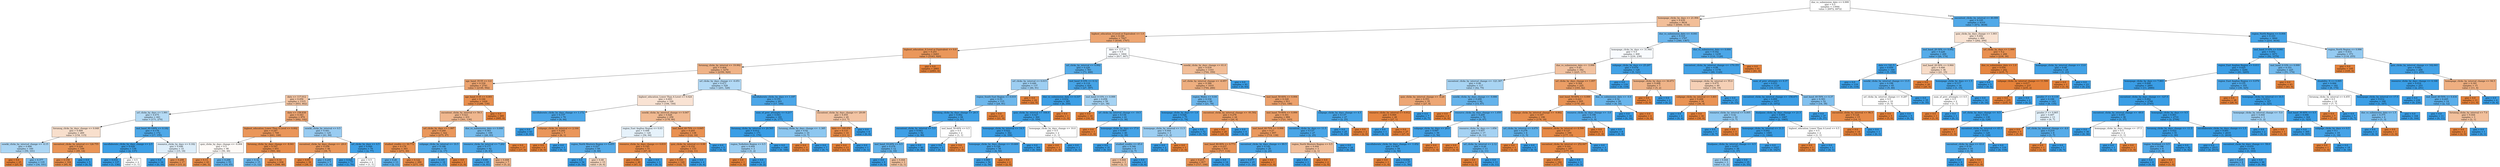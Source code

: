 digraph Tree {
node [shape=box, style="filled", color="black"] ;
0 [label="due_vs_submission_date <= 0.999\ngini = 0.5\nsamples = 13944\nvalue = [6972, 6972]", fillcolor="#e5813900"] ;
1 [label="homepage_clicks_by_days <= 21.994\ngini = 0.439\nsamples = 9634\nvalue = [6500, 3134]", fillcolor="#e5813984"] ;
0 -> 1 [labeldistance=2.5, labelangle=45, headlabel="True"] ;
2 [label="highest_education_A Level or Equivalent <= 1.0\ngini = 0.346\nsamples = 7927\nvalue = [6160, 1767]", fillcolor="#e58139b6"] ;
1 -> 2 ;
3 [label="highest_education_A Level or Equivalent <= 0.0\ngini = 0.251\nsamples = 6263\nvalue = [5343, 920]", fillcolor="#e58139d3"] ;
2 -> 3 ;
4 [label="forumng_clicks_by_interval <= 19.992\ngini = 0.404\nsamples = 3270\nvalue = [2350, 920]", fillcolor="#e581399b"] ;
3 -> 4 ;
5 [label="age_band_35-55 <= 0.0\ngini = 0.339\nsamples = 2741\nvalue = [2149, 592]", fillcolor="#e58139b9"] ;
4 -> 5 ;
6 [label="date <= 117.012\ngini = 0.456\nsamples = 1315\nvalue = [853, 462]", fillcolor="#e5813975"] ;
5 -> 6 ;
7 [label="url_clicks_by_days <= 1.991\ngini = 0.475\nsamples = 441\nvalue = [171, 270]", fillcolor="#399de55e"] ;
6 -> 7 ;
8 [label="forumng_clicks_by_days_change <= 0.048\ngini = 0.489\nsamples = 269\nvalue = [154, 115]", fillcolor="#e5813941"] ;
7 -> 8 ;
9 [label="ouwiki_clicks_by_interval_change <= -0.15\ngini = 0.466\nsamples = 160\nvalue = [59, 101]", fillcolor="#399de56a"] ;
8 -> 9 ;
10 [label="gini = 0.0\nsamples = 25\nvalue = [25, 0]", fillcolor="#e58139ff"] ;
9 -> 10 ;
11 [label="gini = 0.377\nsamples = 135\nvalue = [34, 101]", fillcolor="#399de5a9"] ;
9 -> 11 ;
12 [label="oucontent_clicks_by_interval <= 126.755\ngini = 0.224\nsamples = 109\nvalue = [95, 14]", fillcolor="#e58139d9"] ;
8 -> 12 ;
13 [label="gini = 0.158\nsamples = 104\nvalue = [95, 9]", fillcolor="#e58139e7"] ;
12 -> 13 ;
14 [label="gini = 0.0\nsamples = 5\nvalue = [0, 5]", fillcolor="#399de5ff"] ;
12 -> 14 ;
15 [label="imd_band_90-100% <= 0.182\ngini = 0.178\nsamples = 172\nvalue = [17, 155]", fillcolor="#399de5e3"] ;
7 -> 15 ;
16 [label="oucollaborate_clicks_by_days_change <= 2.5\ngini = 0.028\nsamples = 139\nvalue = [2, 137]", fillcolor="#399de5fb"] ;
15 -> 16 ;
17 [label="gini = 0.014\nsamples = 137\nvalue = [1, 136]", fillcolor="#399de5fd"] ;
16 -> 17 ;
18 [label="gini = 0.5\nsamples = 2\nvalue = [1, 1]", fillcolor="#e5813900"] ;
16 -> 18 ;
19 [label="resource_clicks_by_days <= 0.182\ngini = 0.496\nsamples = 33\nvalue = [15, 18]", fillcolor="#399de52a"] ;
15 -> 19 ;
20 [label="gini = 0.0\nsamples = 16\nvalue = [0, 16]", fillcolor="#399de5ff"] ;
19 -> 20 ;
21 [label="gini = 0.208\nsamples = 17\nvalue = [15, 2]", fillcolor="#e58139dd"] ;
19 -> 21 ;
22 [label="date <= 158.838\ngini = 0.343\nsamples = 874\nvalue = [682, 192]", fillcolor="#e58139b7"] ;
6 -> 22 ;
23 [label="highest_education_Lower Than A Level <= 0.002\ngini = 0.247\nsamples = 749\nvalue = [641, 108]", fillcolor="#e58139d4"] ;
22 -> 23 ;
24 [label="quiz_clicks_by_days_change <= -0.004\ngini = 0.5\nsamples = 98\nvalue = [50, 48]", fillcolor="#e581390a"] ;
23 -> 24 ;
25 [label="gini = 0.13\nsamples = 43\nvalue = [40, 3]", fillcolor="#e58139ec"] ;
24 -> 25 ;
26 [label="gini = 0.298\nsamples = 55\nvalue = [10, 45]", fillcolor="#399de5c6"] ;
24 -> 26 ;
27 [label="forumng_clicks_by_days_change <= -8.941\ngini = 0.167\nsamples = 651\nvalue = [591, 60]", fillcolor="#e58139e5"] ;
23 -> 27 ;
28 [label="gini = 0.32\nsamples = 15\nvalue = [3, 12]", fillcolor="#399de5bf"] ;
27 -> 28 ;
29 [label="gini = 0.14\nsamples = 636\nvalue = [588, 48]", fillcolor="#e58139ea"] ;
27 -> 29 ;
30 [label="ouwiki_clicks_by_interval <= 0.5\ngini = 0.441\nsamples = 125\nvalue = [41, 84]", fillcolor="#399de583"] ;
22 -> 30 ;
31 [label="oucontent_clicks_by_days_change <= -29.0\ngini = 0.258\nsamples = 46\nvalue = [39, 7]", fillcolor="#e58139d1"] ;
30 -> 31 ;
32 [label="gini = 0.05\nsamples = 39\nvalue = [38, 1]", fillcolor="#e58139f8"] ;
31 -> 32 ;
33 [label="gini = 0.245\nsamples = 7\nvalue = [1, 6]", fillcolor="#399de5d4"] ;
31 -> 33 ;
34 [label="url_clicks_by_days <= 4.5\ngini = 0.049\nsamples = 79\nvalue = [2, 77]", fillcolor="#399de5f8"] ;
30 -> 34 ;
35 [label="gini = 0.026\nsamples = 77\nvalue = [1, 76]", fillcolor="#399de5fc"] ;
34 -> 35 ;
36 [label="gini = 0.5\nsamples = 2\nvalue = [1, 1]", fillcolor="#e5813900"] ;
34 -> 36 ;
37 [label="age_band_0-35 <= 0.001\ngini = 0.166\nsamples = 1426\nvalue = [1296, 130]", fillcolor="#e58139e5"] ;
5 -> 37 ;
38 [label="oucontent_clicks_by_interval <= 59.5\ngini = 0.421\nsamples = 431\nvalue = [301, 130]", fillcolor="#e5813991"] ;
37 -> 38 ;
39 [label="url_clicks_by_days <= 1.997\ngini = 0.249\nsamples = 322\nvalue = [275, 47]", fillcolor="#e58139d3"] ;
38 -> 39 ;
40 [label="studied_credits <= 30.772\ngini = 0.178\nsamples = 303\nvalue = [273, 30]", fillcolor="#e58139e3"] ;
39 -> 40 ;
41 [label="gini = 0.26\nsamples = 13\nvalue = [2, 11]", fillcolor="#399de5d1"] ;
40 -> 41 ;
42 [label="gini = 0.122\nsamples = 290\nvalue = [271, 19]", fillcolor="#e58139ed"] ;
40 -> 42 ;
43 [label="subpage_clicks_by_interval <= 10.5\ngini = 0.188\nsamples = 19\nvalue = [2, 17]", fillcolor="#399de5e1"] ;
39 -> 43 ;
44 [label="gini = 0.105\nsamples = 18\nvalue = [1, 17]", fillcolor="#399de5f0"] ;
43 -> 44 ;
45 [label="gini = 0.0\nsamples = 1\nvalue = [1, 0]", fillcolor="#e58139ff"] ;
43 -> 45 ;
46 [label="due_vs_submission_date <= 0.008\ngini = 0.363\nsamples = 109\nvalue = [26, 83]", fillcolor="#399de5af"] ;
38 -> 46 ;
47 [label="resource_clicks_by_interval <= 7.262\ngini = 0.177\nsamples = 92\nvalue = [9, 83]", fillcolor="#399de5e3"] ;
46 -> 47 ;
48 [label="gini = 0.09\nsamples = 85\nvalue = [4, 81]", fillcolor="#399de5f2"] ;
47 -> 48 ;
49 [label="gini = 0.408\nsamples = 7\nvalue = [5, 2]", fillcolor="#e5813999"] ;
47 -> 49 ;
50 [label="gini = 0.0\nsamples = 17\nvalue = [17, 0]", fillcolor="#e58139ff"] ;
46 -> 50 ;
51 [label="gini = 0.0\nsamples = 995\nvalue = [995, 0]", fillcolor="#e58139ff"] ;
37 -> 51 ;
52 [label="url_clicks_by_days_change <= -0.051\ngini = 0.471\nsamples = 529\nvalue = [201, 328]", fillcolor="#399de563"] ;
4 -> 52 ;
53 [label="highest_education_Lower Than A Level <= 0.024\ngini = 0.493\nsamples = 328\nvalue = [184, 144]", fillcolor="#e5813937"] ;
52 -> 53 ;
54 [label="oucollaborate_clicks_by_days_change <= 1.172\ngini = 0.157\nsamples = 70\nvalue = [6, 64]", fillcolor="#399de5e7"] ;
53 -> 54 ;
55 [label="gini = 0.0\nsamples = 63\nvalue = [0, 63]", fillcolor="#399de5ff"] ;
54 -> 55 ;
56 [label="subpage_clicks_by_interval <= 2.164\ngini = 0.245\nsamples = 7\nvalue = [6, 1]", fillcolor="#e58139d4"] ;
54 -> 56 ;
57 [label="gini = 0.0\nsamples = 6\nvalue = [6, 0]", fillcolor="#e58139ff"] ;
56 -> 57 ;
58 [label="gini = 0.0\nsamples = 1\nvalue = [0, 1]", fillcolor="#399de5ff"] ;
56 -> 58 ;
59 [label="ouwiki_clicks_by_interval_change <= 0.047\ngini = 0.428\nsamples = 258\nvalue = [178, 80]", fillcolor="#e581398c"] ;
53 -> 59 ;
60 [label="region_East Anglian Region <= 0.03\ngini = 0.498\nsamples = 120\nvalue = [56, 64]", fillcolor="#399de520"] ;
59 -> 60 ;
61 [label="region_North Western Region <= 0.455\ngini = 0.227\nsamples = 69\nvalue = [9, 60]", fillcolor="#399de5d9"] ;
60 -> 61 ;
62 [label="gini = 0.0\nsamples = 54\nvalue = [0, 54]", fillcolor="#399de5ff"] ;
61 -> 62 ;
63 [label="gini = 0.48\nsamples = 15\nvalue = [9, 6]", fillcolor="#e5813955"] ;
61 -> 63 ;
64 [label="resource_clicks_by_days_change <= 0.819\ngini = 0.145\nsamples = 51\nvalue = [47, 4]", fillcolor="#e58139e9"] ;
60 -> 64 ;
65 [label="gini = 0.041\nsamples = 48\nvalue = [47, 1]", fillcolor="#e58139fa"] ;
64 -> 65 ;
66 [label="gini = 0.0\nsamples = 3\nvalue = [0, 3]", fillcolor="#399de5ff"] ;
64 -> 66 ;
67 [label="imd_band_60-70% <= 0.845\ngini = 0.205\nsamples = 138\nvalue = [122, 16]", fillcolor="#e58139de"] ;
59 -> 67 ;
68 [label="quiz_clicks_by_interval <= 0.99\ngini = 0.152\nsamples = 133\nvalue = [122, 11]", fillcolor="#e58139e8"] ;
67 -> 68 ;
69 [label="gini = 0.103\nsamples = 129\nvalue = [122, 7]", fillcolor="#e58139f0"] ;
68 -> 69 ;
70 [label="gini = 0.0\nsamples = 4\nvalue = [0, 4]", fillcolor="#399de5ff"] ;
68 -> 70 ;
71 [label="gini = 0.0\nsamples = 5\nvalue = [0, 5]", fillcolor="#399de5ff"] ;
67 -> 71 ;
72 [label="oucollaborate_clicks_by_days <= 1.197\ngini = 0.155\nsamples = 201\nvalue = [17, 184]", fillcolor="#399de5e7"] ;
52 -> 72 ;
73 [label="num_of_prev_attempts <= 0.217\ngini = 0.043\nsamples = 181\nvalue = [4, 177]", fillcolor="#399de5f9"] ;
72 -> 73 ;
74 [label="forumng_clicks_by_interval <= 20.565\ngini = 0.012\nsamples = 171\nvalue = [1, 170]", fillcolor="#399de5fd"] ;
73 -> 74 ;
75 [label="region_Yorkshire Region <= 0.5\ngini = 0.444\nsamples = 3\nvalue = [1, 2]", fillcolor="#399de57f"] ;
74 -> 75 ;
76 [label="gini = 0.0\nsamples = 1\nvalue = [1, 0]", fillcolor="#e58139ff"] ;
75 -> 76 ;
77 [label="gini = 0.0\nsamples = 2\nvalue = [0, 2]", fillcolor="#399de5ff"] ;
75 -> 77 ;
78 [label="gini = 0.0\nsamples = 168\nvalue = [0, 168]", fillcolor="#399de5ff"] ;
74 -> 78 ;
79 [label="forumng_clicks_by_days_change <= -1.385\ngini = 0.42\nsamples = 10\nvalue = [3, 7]", fillcolor="#399de592"] ;
73 -> 79 ;
80 [label="gini = 0.0\nsamples = 3\nvalue = [3, 0]", fillcolor="#e58139ff"] ;
79 -> 80 ;
81 [label="gini = 0.0\nsamples = 7\nvalue = [0, 7]", fillcolor="#399de5ff"] ;
79 -> 81 ;
82 [label="oucontent_clicks_by_days_change <= -29.69\ngini = 0.455\nsamples = 20\nvalue = [13, 7]", fillcolor="#e5813976"] ;
72 -> 82 ;
83 [label="date <= 149.456\ngini = 0.133\nsamples = 14\nvalue = [13, 1]", fillcolor="#e58139eb"] ;
82 -> 83 ;
84 [label="gini = 0.0\nsamples = 13\nvalue = [13, 0]", fillcolor="#e58139ff"] ;
83 -> 84 ;
85 [label="gini = 0.0\nsamples = 1\nvalue = [0, 1]", fillcolor="#399de5ff"] ;
83 -> 85 ;
86 [label="gini = 0.0\nsamples = 6\nvalue = [0, 6]", fillcolor="#399de5ff"] ;
82 -> 86 ;
87 [label="gini = 0.0\nsamples = 2993\nvalue = [2993, 0]", fillcolor="#e58139ff"] ;
3 -> 87 ;
88 [label="date <= 117.01\ngini = 0.5\nsamples = 1664\nvalue = [817, 847]", fillcolor="#399de509"] ;
2 -> 88 ;
89 [label="url_clicks_by_interval <= 0.992\ngini = 0.226\nsamples = 561\nvalue = [73, 488]", fillcolor="#399de5d9"] ;
88 -> 89 ;
90 [label="url_clicks_by_interval <= 0.015\ngini = 0.446\nsamples = 137\nvalue = [46, 91]", fillcolor="#399de57e"] ;
89 -> 90 ;
91 [label="region_South East Region <= 0.019\ngini = 0.33\nsamples = 115\nvalue = [24, 91]", fillcolor="#399de5bc"] ;
90 -> 91 ;
92 [label="forumng_clicks_by_days_change <= 20.5\ngini = 0.062\nsamples = 94\nvalue = [3, 91]", fillcolor="#399de5f7"] ;
91 -> 92 ;
93 [label="oucontent_clicks_by_interval <= 5.5\ngini = 0.043\nsamples = 92\nvalue = [2, 90]", fillcolor="#399de5f9"] ;
92 -> 93 ;
94 [label="imd_band_10-20% <= 0.5\ngini = 0.278\nsamples = 12\nvalue = [2, 10]", fillcolor="#399de5cc"] ;
93 -> 94 ;
95 [label="gini = 0.0\nsamples = 9\nvalue = [0, 9]", fillcolor="#399de5ff"] ;
94 -> 95 ;
96 [label="gini = 0.444\nsamples = 3\nvalue = [2, 1]", fillcolor="#e581397f"] ;
94 -> 96 ;
97 [label="gini = 0.0\nsamples = 80\nvalue = [0, 80]", fillcolor="#399de5ff"] ;
93 -> 97 ;
98 [label="imd_band_50-60% <= 0.5\ngini = 0.5\nsamples = 2\nvalue = [1, 1]", fillcolor="#e5813900"] ;
92 -> 98 ;
99 [label="gini = 0.0\nsamples = 1\nvalue = [0, 1]", fillcolor="#399de5ff"] ;
98 -> 99 ;
100 [label="gini = 0.0\nsamples = 1\nvalue = [1, 0]", fillcolor="#e58139ff"] ;
98 -> 100 ;
101 [label="gini = 0.0\nsamples = 21\nvalue = [21, 0]", fillcolor="#e58139ff"] ;
91 -> 101 ;
102 [label="gini = 0.0\nsamples = 22\nvalue = [22, 0]", fillcolor="#e58139ff"] ;
90 -> 102 ;
103 [label="imd_band_0-10% <= 0.12\ngini = 0.119\nsamples = 424\nvalue = [27, 397]", fillcolor="#399de5ee"] ;
89 -> 103 ;
104 [label="due_vs_submission_date <= 0.337\ngini = 0.032\nsamples = 365\nvalue = [6, 359]", fillcolor="#399de5fb"] ;
103 -> 104 ;
105 [label="quiz_clicks_by_interval <= 164.0\ngini = 0.027\nsamples = 364\nvalue = [5, 359]", fillcolor="#399de5fb"] ;
104 -> 105 ;
106 [label="homepage_clicks_by_interval <= 14.5\ngini = 0.022\nsamples = 362\nvalue = [4, 358]", fillcolor="#399de5fc"] ;
105 -> 106 ;
107 [label="homepage_clicks_by_days_change <= 10.669\ngini = 0.128\nsamples = 58\nvalue = [4, 54]", fillcolor="#399de5ec"] ;
106 -> 107 ;
108 [label="gini = 0.069\nsamples = 56\nvalue = [2, 54]", fillcolor="#399de5f6"] ;
107 -> 108 ;
109 [label="gini = 0.0\nsamples = 2\nvalue = [2, 0]", fillcolor="#e58139ff"] ;
107 -> 109 ;
110 [label="gini = 0.0\nsamples = 304\nvalue = [0, 304]", fillcolor="#399de5ff"] ;
106 -> 110 ;
111 [label="homepage_clicks_by_days_change <= 10.0\ngini = 0.5\nsamples = 2\nvalue = [1, 1]", fillcolor="#e5813900"] ;
105 -> 111 ;
112 [label="gini = 0.0\nsamples = 1\nvalue = [1, 0]", fillcolor="#e58139ff"] ;
111 -> 112 ;
113 [label="gini = 0.0\nsamples = 1\nvalue = [0, 1]", fillcolor="#399de5ff"] ;
111 -> 113 ;
114 [label="gini = 0.0\nsamples = 1\nvalue = [1, 0]", fillcolor="#e58139ff"] ;
104 -> 114 ;
115 [label="imd_band_0-10% <= 0.999\ngini = 0.458\nsamples = 59\nvalue = [21, 38]", fillcolor="#399de572"] ;
103 -> 115 ;
116 [label="gini = 0.0\nsamples = 18\nvalue = [18, 0]", fillcolor="#e58139ff"] ;
115 -> 116 ;
117 [label="url_clicks_by_interval_change <= -19.5\ngini = 0.136\nsamples = 41\nvalue = [3, 38]", fillcolor="#399de5eb"] ;
115 -> 117 ;
118 [label="gini = 0.0\nsamples = 1\nvalue = [1, 0]", fillcolor="#e58139ff"] ;
117 -> 118 ;
119 [label="homepage_clicks_by_days <= 17.0\ngini = 0.095\nsamples = 40\nvalue = [2, 38]", fillcolor="#399de5f2"] ;
117 -> 119 ;
120 [label="gini = 0.0\nsamples = 31\nvalue = [0, 31]", fillcolor="#399de5ff"] ;
119 -> 120 ;
121 [label="studied_credits <= 45.0\ngini = 0.346\nsamples = 9\nvalue = [2, 7]", fillcolor="#399de5b6"] ;
119 -> 121 ;
122 [label="gini = 0.444\nsamples = 3\nvalue = [2, 1]", fillcolor="#e581397f"] ;
121 -> 122 ;
123 [label="gini = 0.0\nsamples = 6\nvalue = [0, 6]", fillcolor="#399de5ff"] ;
121 -> 123 ;
124 [label="ouwiki_clicks_by_days_change <= 61.0\ngini = 0.439\nsamples = 1103\nvalue = [744, 359]", fillcolor="#e5813984"] ;
88 -> 124 ;
125 [label="url_clicks_by_interval_change <= -6.957\ngini = 0.388\nsamples = 1010\nvalue = [744, 266]", fillcolor="#e58139a4"] ;
124 -> 125 ;
126 [label="region_Wales <= 0.04\ngini = 0.334\nsamples = 99\nvalue = [21, 78]", fillcolor="#399de5ba"] ;
125 -> 126 ;
127 [label="homepage_clicks_by_days <= 1.0\ngini = 0.026\nsamples = 75\nvalue = [1, 74]", fillcolor="#399de5fc"] ;
126 -> 127 ;
128 [label="homepage_clicks_by_interval <= 11.5\ngini = 0.444\nsamples = 3\nvalue = [1, 2]", fillcolor="#399de57f"] ;
127 -> 128 ;
129 [label="gini = 0.0\nsamples = 2\nvalue = [0, 2]", fillcolor="#399de5ff"] ;
128 -> 129 ;
130 [label="gini = 0.0\nsamples = 1\nvalue = [1, 0]", fillcolor="#e58139ff"] ;
128 -> 130 ;
131 [label="gini = 0.0\nsamples = 72\nvalue = [0, 72]", fillcolor="#399de5ff"] ;
127 -> 131 ;
132 [label="oucontent_clicks_by_interval_change <= -91.502\ngini = 0.278\nsamples = 24\nvalue = [20, 4]", fillcolor="#e58139cc"] ;
126 -> 132 ;
133 [label="gini = 0.0\nsamples = 20\nvalue = [20, 0]", fillcolor="#e58139ff"] ;
132 -> 133 ;
134 [label="gini = 0.0\nsamples = 4\nvalue = [0, 4]", fillcolor="#399de5ff"] ;
132 -> 134 ;
135 [label="imd_band_50-60% <= 0.994\ngini = 0.328\nsamples = 911\nvalue = [723, 188]", fillcolor="#e58139bd"] ;
125 -> 135 ;
136 [label="imd_band_70-80% <= 0.999\ngini = 0.301\nsamples = 884\nvalue = [721, 163]", fillcolor="#e58139c5"] ;
135 -> 136 ;
137 [label="imd_band_60-70% <= 0.998\ngini = 0.27\nsamples = 857\nvalue = [719, 138]", fillcolor="#e58139ce"] ;
136 -> 137 ;
138 [label="imd_band_80-90% <= 0.773\ngini = 0.237\nsamples = 831\nvalue = [717, 114]", fillcolor="#e58139d6"] ;
137 -> 138 ;
139 [label="gini = 0.215\nsamples = 817\nvalue = [717, 100]", fillcolor="#e58139db"] ;
138 -> 139 ;
140 [label="gini = 0.0\nsamples = 14\nvalue = [0, 14]", fillcolor="#399de5ff"] ;
138 -> 140 ;
141 [label="oucontent_clicks_by_days_change <= 89.5\ngini = 0.142\nsamples = 26\nvalue = [2, 24]", fillcolor="#399de5ea"] ;
137 -> 141 ;
142 [label="gini = 0.077\nsamples = 25\nvalue = [1, 24]", fillcolor="#399de5f4"] ;
141 -> 142 ;
143 [label="gini = 0.0\nsamples = 1\nvalue = [1, 0]", fillcolor="#e58139ff"] ;
141 -> 143 ;
144 [label="oucontent_clicks_by_days <= 11.5\ngini = 0.137\nsamples = 27\nvalue = [2, 25]", fillcolor="#399de5eb"] ;
136 -> 144 ;
145 [label="region_North Western Region <= 0.5\ngini = 0.444\nsamples = 3\nvalue = [2, 1]", fillcolor="#e581397f"] ;
144 -> 145 ;
146 [label="gini = 0.0\nsamples = 1\nvalue = [0, 1]", fillcolor="#399de5ff"] ;
145 -> 146 ;
147 [label="gini = 0.0\nsamples = 2\nvalue = [2, 0]", fillcolor="#e58139ff"] ;
145 -> 147 ;
148 [label="gini = 0.0\nsamples = 24\nvalue = [0, 24]", fillcolor="#399de5ff"] ;
144 -> 148 ;
149 [label="subpage_clicks_by_days_change <= 4.5\ngini = 0.137\nsamples = 27\nvalue = [2, 25]", fillcolor="#399de5eb"] ;
135 -> 149 ;
150 [label="gini = 0.0\nsamples = 25\nvalue = [0, 25]", fillcolor="#399de5ff"] ;
149 -> 150 ;
151 [label="gini = 0.0\nsamples = 2\nvalue = [2, 0]", fillcolor="#e58139ff"] ;
149 -> 151 ;
152 [label="gini = 0.0\nsamples = 93\nvalue = [0, 93]", fillcolor="#399de5ff"] ;
124 -> 152 ;
153 [label="due_vs_submission_date <= -0.041\ngini = 0.319\nsamples = 1707\nvalue = [340, 1367]", fillcolor="#399de5c0"] ;
1 -> 153 ;
154 [label="homepage_clicks_by_days <= 31.944\ngini = 0.5\nsamples = 468\nvalue = [230, 238]", fillcolor="#399de509"] ;
153 -> 154 ;
155 [label="due_vs_submission_date <= -3.996\ngini = 0.45\nsamples = 342\nvalue = [225, 117]", fillcolor="#e581397a"] ;
154 -> 155 ;
156 [label="oucontent_clicks_by_interval_change <= -121.307\ngini = 0.46\nsamples = 117\nvalue = [42, 75]", fillcolor="#399de570"] ;
155 -> 156 ;
157 [label="quiz_clicks_by_interval_change <= -0.24\ngini = 0.353\nsamples = 35\nvalue = [27, 8]", fillcolor="#e58139b3"] ;
156 -> 157 ;
158 [label="resource_clicks_by_interval <= 0.012\ngini = 0.069\nsamples = 28\nvalue = [27, 1]", fillcolor="#e58139f6"] ;
157 -> 158 ;
159 [label="gini = 0.0\nsamples = 1\nvalue = [0, 1]", fillcolor="#399de5ff"] ;
158 -> 159 ;
160 [label="gini = 0.0\nsamples = 27\nvalue = [27, 0]", fillcolor="#e58139ff"] ;
158 -> 160 ;
161 [label="gini = 0.0\nsamples = 7\nvalue = [0, 7]", fillcolor="#399de5ff"] ;
157 -> 161 ;
162 [label="ouwiki_clicks_by_days_change <= -0.886\ngini = 0.299\nsamples = 82\nvalue = [15, 67]", fillcolor="#399de5c6"] ;
156 -> 162 ;
163 [label="gini = 0.0\nsamples = 6\nvalue = [6, 0]", fillcolor="#e58139ff"] ;
162 -> 163 ;
164 [label="resource_clicks_by_days_change <= 1.059\ngini = 0.209\nsamples = 76\nvalue = [9, 67]", fillcolor="#399de5dd"] ;
162 -> 164 ;
165 [label="subpage_clicks_by_days <= 20.0\ngini = 0.097\nsamples = 59\nvalue = [3, 56]", fillcolor="#399de5f1"] ;
164 -> 165 ;
166 [label="oucollaborate_clicks_by_days_change <= -1.452\ngini = 0.067\nsamples = 58\nvalue = [2, 56]", fillcolor="#399de5f6"] ;
165 -> 166 ;
167 [label="gini = 0.0\nsamples = 1\nvalue = [1, 0]", fillcolor="#e58139ff"] ;
166 -> 167 ;
168 [label="gini = 0.034\nsamples = 57\nvalue = [1, 56]", fillcolor="#399de5fa"] ;
166 -> 168 ;
169 [label="gini = 0.0\nsamples = 1\nvalue = [1, 0]", fillcolor="#e58139ff"] ;
165 -> 169 ;
170 [label="resource_clicks_by_days <= 1.856\ngini = 0.457\nsamples = 17\nvalue = [6, 11]", fillcolor="#399de574"] ;
164 -> 170 ;
171 [label="gini = 0.0\nsamples = 4\nvalue = [4, 0]", fillcolor="#e58139ff"] ;
170 -> 171 ;
172 [label="url_clicks_by_interval <= 2.12\ngini = 0.26\nsamples = 13\nvalue = [2, 11]", fillcolor="#399de5d1"] ;
170 -> 172 ;
173 [label="gini = 0.0\nsamples = 2\nvalue = [2, 0]", fillcolor="#e58139ff"] ;
172 -> 173 ;
174 [label="gini = 0.0\nsamples = 11\nvalue = [0, 11]", fillcolor="#399de5ff"] ;
172 -> 174 ;
175 [label="url_clicks_by_days_change <= 1.957\ngini = 0.304\nsamples = 225\nvalue = [183, 42]", fillcolor="#e58139c4"] ;
155 -> 175 ;
176 [label="imd_band_50-60% <= 0.999\ngini = 0.221\nsamples = 205\nvalue = [179, 26]", fillcolor="#e58139da"] ;
175 -> 176 ;
177 [label="subpage_clicks_by_interval_change <= -9.802\ngini = 0.167\nsamples = 196\nvalue = [178, 18]", fillcolor="#e58139e5"] ;
176 -> 177 ;
178 [label="url_clicks_by_interval <= 4.679\ngini = 0.278\nsamples = 6\nvalue = [1, 5]", fillcolor="#399de5cc"] ;
177 -> 178 ;
179 [label="gini = 0.0\nsamples = 1\nvalue = [1, 0]", fillcolor="#e58139ff"] ;
178 -> 179 ;
180 [label="gini = 0.0\nsamples = 5\nvalue = [0, 5]", fillcolor="#399de5ff"] ;
178 -> 180 ;
181 [label="resource_clicks_by_interval <= 8.599\ngini = 0.127\nsamples = 190\nvalue = [177, 13]", fillcolor="#e58139ec"] ;
177 -> 181 ;
182 [label="oucontent_clicks_by_interval <= 252.847\ngini = 0.101\nsamples = 187\nvalue = [177, 10]", fillcolor="#e58139f1"] ;
181 -> 182 ;
183 [label="gini = 0.073\nsamples = 184\nvalue = [177, 7]", fillcolor="#e58139f5"] ;
182 -> 183 ;
184 [label="gini = 0.0\nsamples = 3\nvalue = [0, 3]", fillcolor="#399de5ff"] ;
182 -> 184 ;
185 [label="gini = 0.0\nsamples = 3\nvalue = [0, 3]", fillcolor="#399de5ff"] ;
181 -> 185 ;
186 [label="resource_clicks_by_days_change <= -3.0\ngini = 0.198\nsamples = 9\nvalue = [1, 8]", fillcolor="#399de5df"] ;
176 -> 186 ;
187 [label="gini = 0.0\nsamples = 1\nvalue = [1, 0]", fillcolor="#e58139ff"] ;
186 -> 187 ;
188 [label="gini = 0.0\nsamples = 8\nvalue = [0, 8]", fillcolor="#399de5ff"] ;
186 -> 188 ;
189 [label="due_vs_submission_date <= -0.9\ngini = 0.32\nsamples = 20\nvalue = [4, 16]", fillcolor="#399de5bf"] ;
175 -> 189 ;
190 [label="gini = 0.0\nsamples = 16\nvalue = [0, 16]", fillcolor="#399de5ff"] ;
189 -> 190 ;
191 [label="gini = 0.0\nsamples = 4\nvalue = [4, 0]", fillcolor="#e58139ff"] ;
189 -> 191 ;
192 [label="subpage_clicks_by_days <= 25.297\ngini = 0.076\nsamples = 126\nvalue = [5, 121]", fillcolor="#399de5f4"] ;
154 -> 192 ;
193 [label="gini = 0.0\nsamples = 119\nvalue = [0, 119]", fillcolor="#399de5ff"] ;
192 -> 193 ;
194 [label="homepage_clicks_by_days <= 36.673\ngini = 0.408\nsamples = 7\nvalue = [5, 2]", fillcolor="#e5813999"] ;
192 -> 194 ;
195 [label="gini = 0.0\nsamples = 5\nvalue = [5, 0]", fillcolor="#e58139ff"] ;
194 -> 195 ;
196 [label="gini = 0.0\nsamples = 2\nvalue = [0, 2]", fillcolor="#399de5ff"] ;
194 -> 196 ;
197 [label="due_vs_submission_date <= 0.004\ngini = 0.162\nsamples = 1239\nvalue = [110, 1129]", fillcolor="#399de5e6"] ;
153 -> 197 ;
198 [label="oucontent_clicks_by_interval_change <= -170.351\ngini = 0.08\nsamples = 1178\nvalue = [49, 1129]", fillcolor="#399de5f4"] ;
197 -> 198 ;
199 [label="homepage_clicks_by_interval <= 55.0\ngini = 0.475\nsamples = 49\nvalue = [30, 19]", fillcolor="#e581395e"] ;
198 -> 199 ;
200 [label="subpage_clicks_by_interval <= 3.401\ngini = 0.208\nsamples = 34\nvalue = [30, 4]", fillcolor="#e58139dd"] ;
199 -> 200 ;
201 [label="gini = 0.0\nsamples = 4\nvalue = [0, 4]", fillcolor="#399de5ff"] ;
200 -> 201 ;
202 [label="gini = 0.0\nsamples = 30\nvalue = [30, 0]", fillcolor="#e58139ff"] ;
200 -> 202 ;
203 [label="gini = 0.0\nsamples = 15\nvalue = [0, 15]", fillcolor="#399de5ff"] ;
199 -> 203 ;
204 [label="num_of_prev_attempts <= 0.37\ngini = 0.033\nsamples = 1129\nvalue = [19, 1110]", fillcolor="#399de5fb"] ;
198 -> 204 ;
205 [label="oucontent_clicks_by_interval_change <= -156.671\ngini = 0.009\nsamples = 1077\nvalue = [5, 1072]", fillcolor="#399de5fe"] ;
204 -> 205 ;
206 [label="resource_clicks_by_interval <= 6.005\ngini = 0.42\nsamples = 10\nvalue = [3, 7]", fillcolor="#399de592"] ;
205 -> 206 ;
207 [label="gini = 0.0\nsamples = 7\nvalue = [0, 7]", fillcolor="#399de5ff"] ;
206 -> 207 ;
208 [label="gini = 0.0\nsamples = 3\nvalue = [3, 0]", fillcolor="#e58139ff"] ;
206 -> 208 ;
209 [label="dualpane_clicks_by_days_change <= 21.5\ngini = 0.004\nsamples = 1067\nvalue = [2, 1065]", fillcolor="#399de5ff"] ;
205 -> 209 ;
210 [label="homepage_clicks_by_interval <= 31.5\ngini = 0.002\nsamples = 1065\nvalue = [1, 1064]", fillcolor="#399de5ff"] ;
209 -> 210 ;
211 [label="dualpane_clicks_by_interval_change <= -0.5\ngini = 0.051\nsamples = 38\nvalue = [1, 37]", fillcolor="#399de5f8"] ;
210 -> 211 ;
212 [label="gini = 0.444\nsamples = 3\nvalue = [1, 2]", fillcolor="#399de57f"] ;
211 -> 212 ;
213 [label="gini = 0.0\nsamples = 35\nvalue = [0, 35]", fillcolor="#399de5ff"] ;
211 -> 213 ;
214 [label="gini = 0.0\nsamples = 1027\nvalue = [0, 1027]", fillcolor="#399de5ff"] ;
210 -> 214 ;
215 [label="highest_education_Lower Than A Level <= 0.5\ngini = 0.5\nsamples = 2\nvalue = [1, 1]", fillcolor="#e5813900"] ;
209 -> 215 ;
216 [label="gini = 0.0\nsamples = 1\nvalue = [1, 0]", fillcolor="#e58139ff"] ;
215 -> 216 ;
217 [label="gini = 0.0\nsamples = 1\nvalue = [0, 1]", fillcolor="#399de5ff"] ;
215 -> 217 ;
218 [label="imd_band_40-50% <= 0.37\ngini = 0.393\nsamples = 52\nvalue = [14, 38]", fillcolor="#399de5a1"] ;
204 -> 218 ;
219 [label="gini = 0.0\nsamples = 37\nvalue = [0, 37]", fillcolor="#399de5ff"] ;
218 -> 219 ;
220 [label="oucontent_clicks_by_interval <= 96.5\ngini = 0.124\nsamples = 15\nvalue = [14, 1]", fillcolor="#e58139ed"] ;
218 -> 220 ;
221 [label="gini = 0.0\nsamples = 14\nvalue = [14, 0]", fillcolor="#e58139ff"] ;
220 -> 221 ;
222 [label="gini = 0.0\nsamples = 1\nvalue = [0, 1]", fillcolor="#399de5ff"] ;
220 -> 222 ;
223 [label="gini = 0.0\nsamples = 61\nvalue = [61, 0]", fillcolor="#e58139ff"] ;
197 -> 223 ;
224 [label="oucontent_clicks_by_interval <= 40.999\ngini = 0.195\nsamples = 4310\nvalue = [472, 3838]", fillcolor="#399de5e0"] ;
0 -> 224 [labeldistance=2.5, labelangle=-45, headlabel="False"] ;
225 [label="quiz_clicks_by_days_change <= 1.003\ngini = 0.492\nsamples = 466\nvalue = [262, 204]", fillcolor="#e5813938"] ;
224 -> 225 ;
226 [label="imd_band_20-30% <= 0.002\ngini = 0.226\nsamples = 200\nvalue = [26, 174]", fillcolor="#399de5d9"] ;
225 -> 226 ;
227 [label="date <= 141.5\ngini = 0.059\nsamples = 164\nvalue = [5, 159]", fillcolor="#399de5f7"] ;
226 -> 227 ;
228 [label="gini = 0.0\nsamples = 119\nvalue = [0, 119]", fillcolor="#399de5ff"] ;
227 -> 228 ;
229 [label="ouwiki_clicks_by_interval_change <= 13.5\ngini = 0.198\nsamples = 45\nvalue = [5, 40]", fillcolor="#399de5df"] ;
227 -> 229 ;
230 [label="url_clicks_by_interval_change <= -0.287\ngini = 0.5\nsamples = 10\nvalue = [5, 5]", fillcolor="#e5813900"] ;
229 -> 230 ;
231 [label="gini = 0.0\nsamples = 5\nvalue = [5, 0]", fillcolor="#e58139ff"] ;
230 -> 231 ;
232 [label="gini = 0.0\nsamples = 5\nvalue = [0, 5]", fillcolor="#399de5ff"] ;
230 -> 232 ;
233 [label="gini = 0.0\nsamples = 35\nvalue = [0, 35]", fillcolor="#399de5ff"] ;
229 -> 233 ;
234 [label="imd_band_20-30% <= 0.964\ngini = 0.486\nsamples = 36\nvalue = [21, 15]", fillcolor="#e5813949"] ;
226 -> 234 ;
235 [label="gini = 0.0\nsamples = 20\nvalue = [20, 0]", fillcolor="#e58139ff"] ;
234 -> 235 ;
236 [label="homepage_clicks_by_days <= 1.5\ngini = 0.117\nsamples = 16\nvalue = [1, 15]", fillcolor="#399de5ee"] ;
234 -> 236 ;
237 [label="num_of_prev_attempts <= 0.5\ngini = 0.5\nsamples = 2\nvalue = [1, 1]", fillcolor="#e5813900"] ;
236 -> 237 ;
238 [label="gini = 0.0\nsamples = 1\nvalue = [1, 0]", fillcolor="#e58139ff"] ;
237 -> 238 ;
239 [label="gini = 0.0\nsamples = 1\nvalue = [0, 1]", fillcolor="#399de5ff"] ;
237 -> 239 ;
240 [label="gini = 0.0\nsamples = 14\nvalue = [0, 14]", fillcolor="#399de5ff"] ;
236 -> 240 ;
241 [label="url_clicks_by_days <= 1.999\ngini = 0.2\nsamples = 266\nvalue = [236, 30]", fillcolor="#e58139df"] ;
225 -> 241 ;
242 [label="due_vs_submission_date <= 1.0\ngini = 0.056\nsamples = 242\nvalue = [235, 7]", fillcolor="#e58139f7"] ;
241 -> 242 ;
243 [label="gini = 0.0\nsamples = 5\nvalue = [0, 5]", fillcolor="#399de5ff"] ;
242 -> 243 ;
244 [label="subpage_clicks_by_interval_change <= 11.599\ngini = 0.017\nsamples = 237\nvalue = [235, 2]", fillcolor="#e58139fd"] ;
242 -> 244 ;
245 [label="gini = 0.0\nsamples = 235\nvalue = [235, 0]", fillcolor="#e58139ff"] ;
244 -> 245 ;
246 [label="gini = 0.0\nsamples = 2\nvalue = [0, 2]", fillcolor="#399de5ff"] ;
244 -> 246 ;
247 [label="homepage_clicks_by_interval_change <= 13.0\ngini = 0.08\nsamples = 24\nvalue = [1, 23]", fillcolor="#399de5f4"] ;
241 -> 247 ;
248 [label="gini = 0.0\nsamples = 1\nvalue = [1, 0]", fillcolor="#e58139ff"] ;
247 -> 248 ;
249 [label="gini = 0.0\nsamples = 23\nvalue = [0, 23]", fillcolor="#399de5ff"] ;
247 -> 249 ;
250 [label="region_North Region <= 0.004\ngini = 0.103\nsamples = 3844\nvalue = [210, 3634]", fillcolor="#399de5f0"] ;
224 -> 250 ;
251 [label="imd_band_0-10% <= 0.041\ngini = 0.052\nsamples = 3471\nvalue = [92, 3379]", fillcolor="#399de5f8"] ;
250 -> 251 ;
252 [label="region_East Anglian Region <= 0.011\ngini = 0.025\nsamples = 3246\nvalue = [41, 3205]", fillcolor="#399de5fc"] ;
251 -> 252 ;
253 [label="homepage_clicks_by_days <= 7.903\ngini = 0.008\nsamples = 2891\nvalue = [11, 2880]", fillcolor="#399de5fe"] ;
252 -> 253 ;
254 [label="gender_F <= 0.119\ngini = 0.106\nsamples = 143\nvalue = [8, 135]", fillcolor="#399de5f0"] ;
253 -> 254 ;
255 [label="url_clicks_by_days_change <= -9.5\ngini = 0.03\nsamples = 130\nvalue = [2, 128]", fillcolor="#399de5fb"] ;
254 -> 255 ;
256 [label="gini = 0.0\nsamples = 1\nvalue = [1, 0]", fillcolor="#e58139ff"] ;
255 -> 256 ;
257 [label="oucontent_clicks_by_interval <= 45.5\ngini = 0.015\nsamples = 129\nvalue = [1, 128]", fillcolor="#399de5fd"] ;
255 -> 257 ;
258 [label="oucontent_clicks_by_days <= 43.0\ngini = 0.18\nsamples = 10\nvalue = [1, 9]", fillcolor="#399de5e3"] ;
257 -> 258 ;
259 [label="gini = 0.0\nsamples = 9\nvalue = [0, 9]", fillcolor="#399de5ff"] ;
258 -> 259 ;
260 [label="gini = 0.0\nsamples = 1\nvalue = [1, 0]", fillcolor="#e58139ff"] ;
258 -> 260 ;
261 [label="gini = 0.0\nsamples = 119\nvalue = [0, 119]", fillcolor="#399de5ff"] ;
257 -> 261 ;
262 [label="gender_F <= 0.865\ngini = 0.497\nsamples = 13\nvalue = [6, 7]", fillcolor="#399de524"] ;
254 -> 262 ;
263 [label="gini = 0.0\nsamples = 5\nvalue = [5, 0]", fillcolor="#e58139ff"] ;
262 -> 263 ;
264 [label="url_clicks_by_interval_change <= -4.0\ngini = 0.219\nsamples = 8\nvalue = [1, 7]", fillcolor="#399de5db"] ;
262 -> 264 ;
265 [label="gini = 0.0\nsamples = 1\nvalue = [1, 0]", fillcolor="#e58139ff"] ;
264 -> 265 ;
266 [label="gini = 0.0\nsamples = 7\nvalue = [0, 7]", fillcolor="#399de5ff"] ;
264 -> 266 ;
267 [label="oucontent_clicks_by_days_change <= -127.5\ngini = 0.002\nsamples = 2748\nvalue = [3, 2745]", fillcolor="#399de5ff"] ;
253 -> 267 ;
268 [label="oucontent_clicks_by_interval_change <= -49.0\ngini = 0.051\nsamples = 38\nvalue = [1, 37]", fillcolor="#399de5f8"] ;
267 -> 268 ;
269 [label="gini = 0.0\nsamples = 36\nvalue = [0, 36]", fillcolor="#399de5ff"] ;
268 -> 269 ;
270 [label="homepage_clicks_by_days_change <= -37.5\ngini = 0.5\nsamples = 2\nvalue = [1, 1]", fillcolor="#e5813900"] ;
268 -> 270 ;
271 [label="gini = 0.0\nsamples = 1\nvalue = [0, 1]", fillcolor="#399de5ff"] ;
270 -> 271 ;
272 [label="gini = 0.0\nsamples = 1\nvalue = [1, 0]", fillcolor="#e58139ff"] ;
270 -> 272 ;
273 [label="homepage_clicks_by_days <= 9.5\ngini = 0.001\nsamples = 2710\nvalue = [2, 2708]", fillcolor="#399de5ff"] ;
267 -> 273 ;
274 [label="forumng_clicks_by_days_change <= -11.5\ngini = 0.022\nsamples = 91\nvalue = [1, 90]", fillcolor="#399de5fc"] ;
273 -> 274 ;
275 [label="region_Scotland <= 0.5\ngini = 0.198\nsamples = 9\nvalue = [1, 8]", fillcolor="#399de5df"] ;
274 -> 275 ;
276 [label="gini = 0.0\nsamples = 8\nvalue = [0, 8]", fillcolor="#399de5ff"] ;
275 -> 276 ;
277 [label="gini = 0.0\nsamples = 1\nvalue = [1, 0]", fillcolor="#e58139ff"] ;
275 -> 277 ;
278 [label="gini = 0.0\nsamples = 82\nvalue = [0, 82]", fillcolor="#399de5ff"] ;
274 -> 278 ;
279 [label="oucollaborate_clicks_by_days_change <= 1.5\ngini = 0.001\nsamples = 2619\nvalue = [1, 2618]", fillcolor="#399de5ff"] ;
273 -> 279 ;
280 [label="gini = 0.0\nsamples = 2515\nvalue = [0, 2515]", fillcolor="#399de5ff"] ;
279 -> 280 ;
281 [label="oucontent_clicks_by_days_change <= -58.0\ngini = 0.019\nsamples = 104\nvalue = [1, 103]", fillcolor="#399de5fd"] ;
279 -> 281 ;
282 [label="gini = 0.219\nsamples = 8\nvalue = [1, 7]", fillcolor="#399de5db"] ;
281 -> 282 ;
283 [label="gini = 0.0\nsamples = 96\nvalue = [0, 96]", fillcolor="#399de5ff"] ;
281 -> 283 ;
284 [label="region_East Anglian Region <= 0.976\ngini = 0.155\nsamples = 355\nvalue = [30, 325]", fillcolor="#399de5e7"] ;
252 -> 284 ;
285 [label="gini = 0.0\nsamples = 28\nvalue = [28, 0]", fillcolor="#e58139ff"] ;
284 -> 285 ;
286 [label="homepage_clicks_by_interval <= 10.5\ngini = 0.012\nsamples = 327\nvalue = [2, 325]", fillcolor="#399de5fd"] ;
284 -> 286 ;
287 [label="homepage_clicks_by_interval_change <= -5.0\ngini = 0.444\nsamples = 3\nvalue = [1, 2]", fillcolor="#399de57f"] ;
286 -> 287 ;
288 [label="gini = 0.0\nsamples = 2\nvalue = [0, 2]", fillcolor="#399de5ff"] ;
287 -> 288 ;
289 [label="gini = 0.0\nsamples = 1\nvalue = [1, 0]", fillcolor="#e58139ff"] ;
287 -> 289 ;
290 [label="imd_band_30-40% <= 0.5\ngini = 0.006\nsamples = 324\nvalue = [1, 323]", fillcolor="#399de5fe"] ;
286 -> 290 ;
291 [label="gini = 0.0\nsamples = 305\nvalue = [0, 305]", fillcolor="#399de5ff"] ;
290 -> 291 ;
292 [label="subpage_clicks_by_days <= 0.5\ngini = 0.1\nsamples = 19\nvalue = [1, 18]", fillcolor="#399de5f1"] ;
290 -> 292 ;
293 [label="gini = 0.0\nsamples = 1\nvalue = [1, 0]", fillcolor="#e58139ff"] ;
292 -> 293 ;
294 [label="gini = 0.0\nsamples = 18\nvalue = [0, 18]", fillcolor="#399de5ff"] ;
292 -> 294 ;
295 [label="imd_band_0-10% <= 0.999\ngini = 0.351\nsamples = 225\nvalue = [51, 174]", fillcolor="#399de5b4"] ;
251 -> 295 ;
296 [label="gini = 0.0\nsamples = 43\nvalue = [43, 0]", fillcolor="#e58139ff"] ;
295 -> 296 ;
297 [label="disability_N <= 0.995\ngini = 0.084\nsamples = 182\nvalue = [8, 174]", fillcolor="#399de5f3"] ;
295 -> 297 ;
298 [label="forumng_clicks_by_interval <= 6.455\ngini = 0.5\nsamples = 14\nvalue = [7, 7]", fillcolor="#e5813900"] ;
297 -> 298 ;
299 [label="gini = 0.0\nsamples = 7\nvalue = [7, 0]", fillcolor="#e58139ff"] ;
298 -> 299 ;
300 [label="gini = 0.0\nsamples = 7\nvalue = [0, 7]", fillcolor="#399de5ff"] ;
298 -> 300 ;
301 [label="homepage_clicks_by_interval <= 17.5\ngini = 0.012\nsamples = 168\nvalue = [1, 167]", fillcolor="#399de5fd"] ;
297 -> 301 ;
302 [label="due_vs_submission_date <= 1.5\ngini = 0.375\nsamples = 4\nvalue = [1, 3]", fillcolor="#399de5aa"] ;
301 -> 302 ;
303 [label="gini = 0.0\nsamples = 3\nvalue = [0, 3]", fillcolor="#399de5ff"] ;
302 -> 303 ;
304 [label="gini = 0.0\nsamples = 1\nvalue = [1, 0]", fillcolor="#e58139ff"] ;
302 -> 304 ;
305 [label="gini = 0.0\nsamples = 164\nvalue = [0, 164]", fillcolor="#399de5ff"] ;
301 -> 305 ;
306 [label="region_North Region <= 0.996\ngini = 0.433\nsamples = 373\nvalue = [118, 255]", fillcolor="#399de589"] ;
250 -> 306 ;
307 [label="gini = 0.0\nsamples = 105\nvalue = [105, 0]", fillcolor="#e58139ff"] ;
306 -> 307 ;
308 [label="quiz_clicks_by_interval_change <= 162.841\ngini = 0.092\nsamples = 268\nvalue = [13, 255]", fillcolor="#399de5f2"] ;
306 -> 308 ;
309 [label="resource_clicks_by_days_change <= 4.168\ngini = 0.016\nsamples = 253\nvalue = [2, 251]", fillcolor="#399de5fd"] ;
308 -> 309 ;
310 [label="gini = 0.0\nsamples = 239\nvalue = [0, 239]", fillcolor="#399de5ff"] ;
309 -> 310 ;
311 [label="imd_band_40-50% <= 0.434\ngini = 0.245\nsamples = 14\nvalue = [2, 12]", fillcolor="#399de5d4"] ;
309 -> 311 ;
312 [label="gini = 0.0\nsamples = 11\nvalue = [0, 11]", fillcolor="#399de5ff"] ;
311 -> 312 ;
313 [label="forumng_clicks_by_interval <= 7.0\ngini = 0.444\nsamples = 3\nvalue = [2, 1]", fillcolor="#e581397f"] ;
311 -> 313 ;
314 [label="gini = 0.0\nsamples = 2\nvalue = [2, 0]", fillcolor="#e58139ff"] ;
313 -> 314 ;
315 [label="gini = 0.0\nsamples = 1\nvalue = [0, 1]", fillcolor="#399de5ff"] ;
313 -> 315 ;
316 [label="homepage_clicks_by_interval_change <= 94.5\ngini = 0.391\nsamples = 15\nvalue = [11, 4]", fillcolor="#e58139a2"] ;
308 -> 316 ;
317 [label="gini = 0.0\nsamples = 11\nvalue = [11, 0]", fillcolor="#e58139ff"] ;
316 -> 317 ;
318 [label="gini = 0.0\nsamples = 4\nvalue = [0, 4]", fillcolor="#399de5ff"] ;
316 -> 318 ;
}